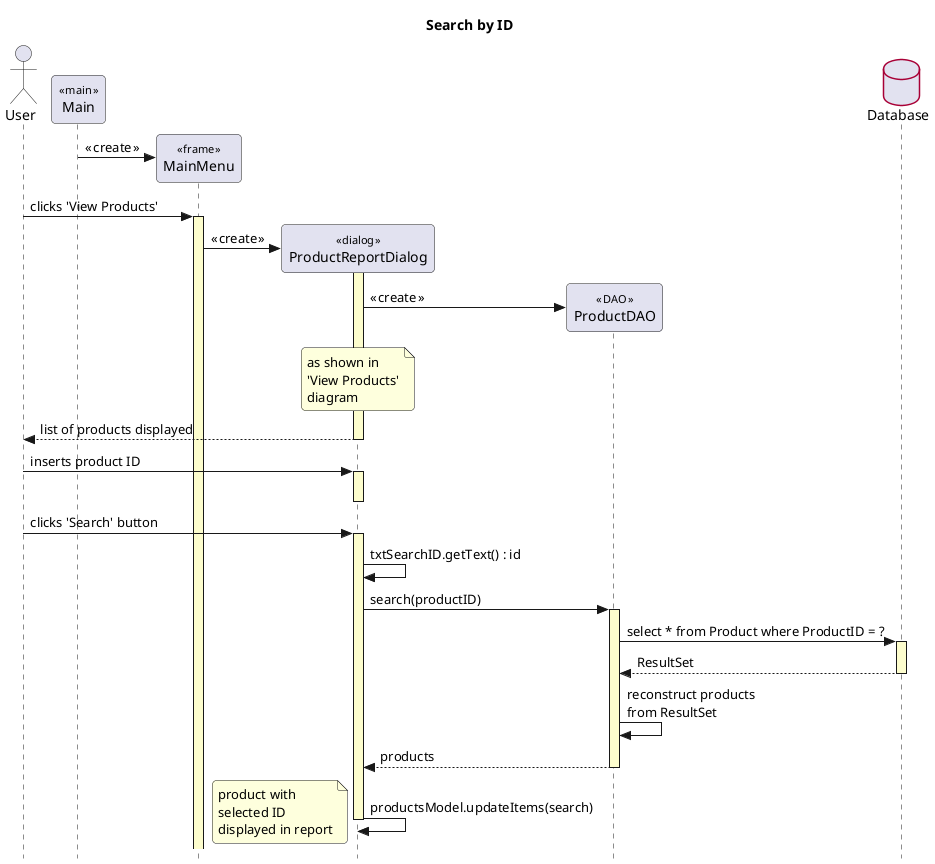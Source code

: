 @startuml

' style tweaks to make the diagram a little more readable
skinparam {
	Style strictuml
	RoundCorner 8

	Sequence {
		' make activations yellow too
		LifeLineBackgroundColor #FDFDCD

		' make stereotypes less ugly
		Stereotype {
			Font {
				Size 11
				Style plain
			}
		}
	}

	DatabaseBorderColor #A80036

}

title Search by ID

actor User as user
participant "Main" as main << main >>
participant "MainMenu" as menu << frame >>
participant "ProductReportDialog" as report << dialog >>
participant "ProductDAO" as dao << DAO >>
database "Database" as db

create menu
main -> menu : « create »

user -> menu : clicks 'View Products'
activate menu

create report
menu -> report : « create »

activate report
create dao
report -> dao: « create »


note over report: as shown in\n'View Products'\ndiagram
user <-- report : list of products displayed

deactivate report

user -> report++ : inserts product ID 
report--

user -> report++ : clicks 'Search' button
report -> report : txtSearchID.getText() : id

report -> dao++ : search(productID)

dao -> db++ : select * from Product where ProductID = ?
return ResultSet
dao -> dao : reconstruct products\nfrom ResultSet
return products
dao--


report -> report : productsModel.updateItems(search)
report--
note left: product with\nselected ID\ndisplayed in report

@enduml

